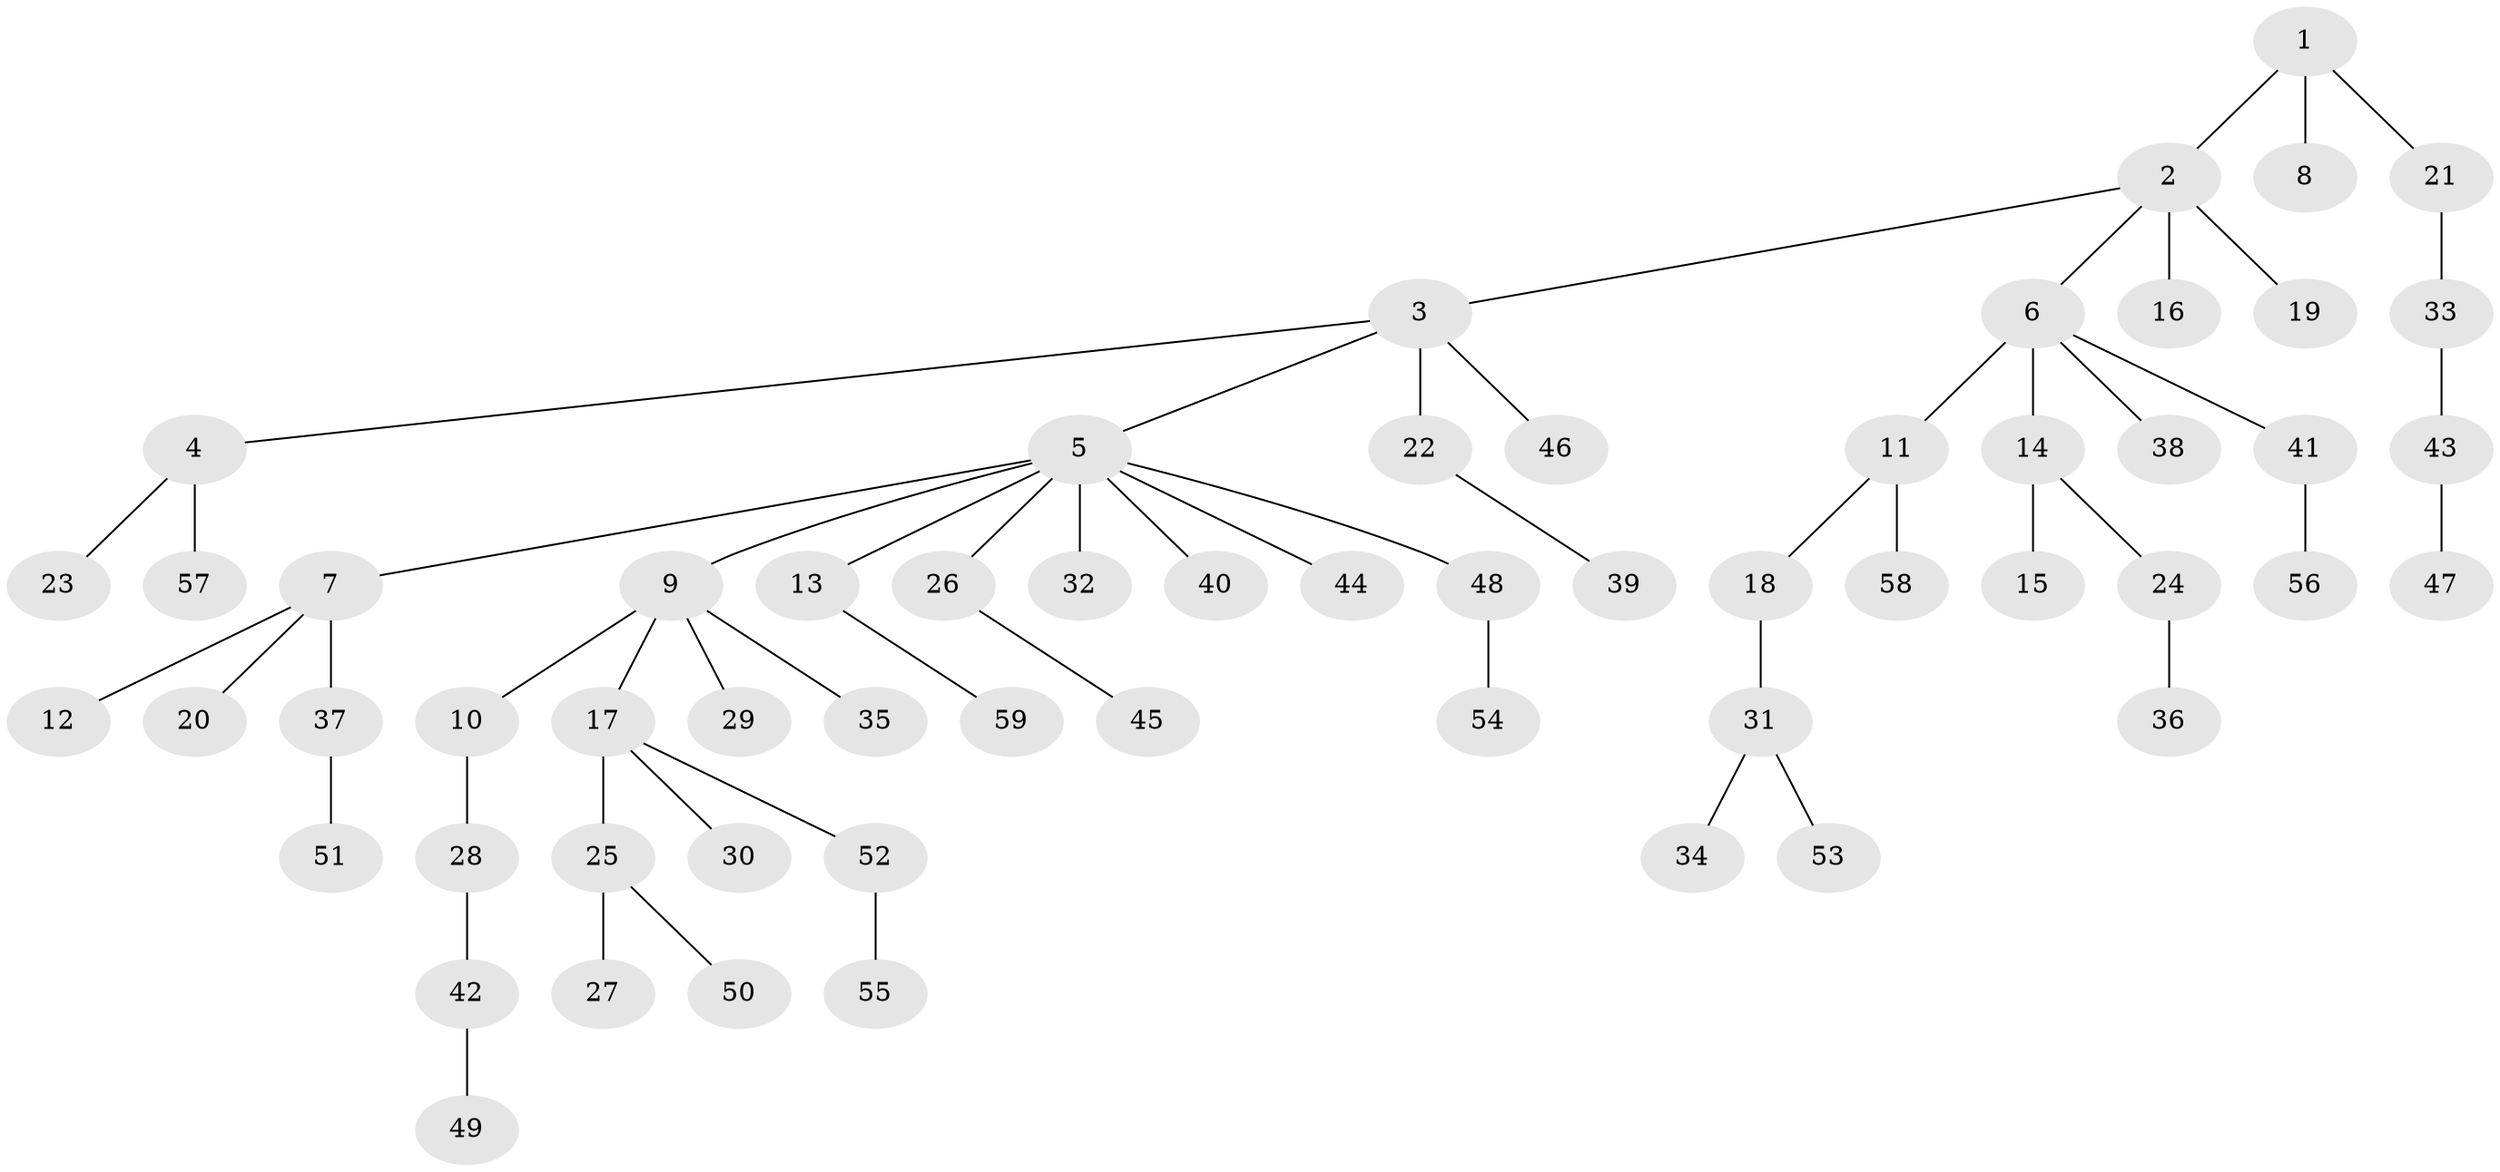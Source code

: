 // coarse degree distribution, {2: 0.30952380952380953, 4: 0.09523809523809523, 1: 0.47619047619047616, 3: 0.09523809523809523, 8: 0.023809523809523808}
// Generated by graph-tools (version 1.1) at 2025/37/03/04/25 23:37:28]
// undirected, 59 vertices, 58 edges
graph export_dot {
  node [color=gray90,style=filled];
  1;
  2;
  3;
  4;
  5;
  6;
  7;
  8;
  9;
  10;
  11;
  12;
  13;
  14;
  15;
  16;
  17;
  18;
  19;
  20;
  21;
  22;
  23;
  24;
  25;
  26;
  27;
  28;
  29;
  30;
  31;
  32;
  33;
  34;
  35;
  36;
  37;
  38;
  39;
  40;
  41;
  42;
  43;
  44;
  45;
  46;
  47;
  48;
  49;
  50;
  51;
  52;
  53;
  54;
  55;
  56;
  57;
  58;
  59;
  1 -- 2;
  1 -- 8;
  1 -- 21;
  2 -- 3;
  2 -- 6;
  2 -- 16;
  2 -- 19;
  3 -- 4;
  3 -- 5;
  3 -- 22;
  3 -- 46;
  4 -- 23;
  4 -- 57;
  5 -- 7;
  5 -- 9;
  5 -- 13;
  5 -- 26;
  5 -- 32;
  5 -- 40;
  5 -- 44;
  5 -- 48;
  6 -- 11;
  6 -- 14;
  6 -- 38;
  6 -- 41;
  7 -- 12;
  7 -- 20;
  7 -- 37;
  9 -- 10;
  9 -- 17;
  9 -- 29;
  9 -- 35;
  10 -- 28;
  11 -- 18;
  11 -- 58;
  13 -- 59;
  14 -- 15;
  14 -- 24;
  17 -- 25;
  17 -- 30;
  17 -- 52;
  18 -- 31;
  21 -- 33;
  22 -- 39;
  24 -- 36;
  25 -- 27;
  25 -- 50;
  26 -- 45;
  28 -- 42;
  31 -- 34;
  31 -- 53;
  33 -- 43;
  37 -- 51;
  41 -- 56;
  42 -- 49;
  43 -- 47;
  48 -- 54;
  52 -- 55;
}
